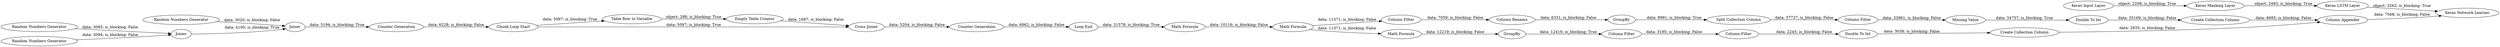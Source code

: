 digraph {
	"7450799009469485134_10" [label="Empty Table Creator"]
	"7450799009469485134_31" [label="Create Collection Column"]
	"7450799009469485134_16" [label="Math Formula"]
	"7450799009469485134_33" [label="Column Appender"]
	"7450799009469485134_5" [label="Random Numbers Generator"]
	"7450799009469485134_14" [label="Counter Generation"]
	"7450799009469485134_9" [label="Table Row to Variable"]
	"7450799009469485134_29" [label="Keras Network Learner"]
	"7450799009469485134_4" [label="Random Numbers Generator"]
	"7450799009469485134_26" [label="Keras Input Layer"]
	"7450799009469485134_20" [label="Split Collection Column"]
	"7450799009469485134_8" [label="Chunk Loop Start"]
	"7450799009469485134_24" [label="Column Filter"]
	"7450799009469485134_7" [label=Joiner]
	"7450799009469485134_3" [label="Random Numbers Generator"]
	"7450799009469485134_35" [label="Double To Int"]
	"7450799009469485134_11" [label="Cross Joiner"]
	"7450799009469485134_27" [label="Keras Masking Layer"]
	"7450799009469485134_23" [label=GroupBy]
	"7450799009469485134_15" [label="Math Formula"]
	"7450799009469485134_17" [label="Column Filter"]
	"7450799009469485134_32" [label="Column Filter"]
	"7450799009469485134_21" [label="Column Filter"]
	"7450799009469485134_30" [label="Create Collection Column"]
	"7450799009469485134_25" [label="Missing Value"]
	"7450799009469485134_34" [label="Double To Int"]
	"7450799009469485134_19" [label=GroupBy]
	"7450799009469485134_6" [label=Joiner]
	"7450799009469485134_18" [label="Column Rename"]
	"7450799009469485134_22" [label="Math Formula"]
	"7450799009469485134_28" [label="Keras LSTM Layer"]
	"7450799009469485134_12" [label="Loop End"]
	"7450799009469485134_13" [label="Counter Generation"]
	"7450799009469485134_16" -> "7450799009469485134_17" [label="data: 11371; is_blocking: False"]
	"7450799009469485134_12" -> "7450799009469485134_15" [label="data: 31578; is_blocking: True"]
	"7450799009469485134_15" -> "7450799009469485134_16" [label="data: 10116; is_blocking: False"]
	"7450799009469485134_30" -> "7450799009469485134_33" [label="data: 6685; is_blocking: False"]
	"7450799009469485134_7" -> "7450799009469485134_13" [label="data: 5194; is_blocking: True"]
	"7450799009469485134_35" -> "7450799009469485134_31" [label="data: 3038; is_blocking: False"]
	"7450799009469485134_19" -> "7450799009469485134_20" [label="data: 8991; is_blocking: True"]
	"7450799009469485134_25" -> "7450799009469485134_34" [label="data: 34757; is_blocking: True"]
	"7450799009469485134_32" -> "7450799009469485134_35" [label="data: 2245; is_blocking: False"]
	"7450799009469485134_31" -> "7450799009469485134_33" [label="data: 2835; is_blocking: False"]
	"7450799009469485134_10" -> "7450799009469485134_11" [label="data: 1687; is_blocking: False"]
	"7450799009469485134_22" -> "7450799009469485134_23" [label="data: 12219; is_blocking: False"]
	"7450799009469485134_33" -> "7450799009469485134_29" [label="data: 7568; is_blocking: False"]
	"7450799009469485134_14" -> "7450799009469485134_12" [label="data: 6862; is_blocking: False"]
	"7450799009469485134_20" -> "7450799009469485134_21" [label="data: 37727; is_blocking: False"]
	"7450799009469485134_21" -> "7450799009469485134_25" [label="data: 33961; is_blocking: False"]
	"7450799009469485134_24" -> "7450799009469485134_32" [label="data: 3195; is_blocking: False"]
	"7450799009469485134_28" -> "7450799009469485134_29" [label="object: 3262; is_blocking: True"]
	"7450799009469485134_16" -> "7450799009469485134_22" [label="data: 11371; is_blocking: False"]
	"7450799009469485134_4" -> "7450799009469485134_6" [label="data: 3085; is_blocking: False"]
	"7450799009469485134_3" -> "7450799009469485134_6" [label="data: 3094; is_blocking: False"]
	"7450799009469485134_17" -> "7450799009469485134_18" [label="data: 7059; is_blocking: False"]
	"7450799009469485134_27" -> "7450799009469485134_28" [label="object: 2493; is_blocking: True"]
	"7450799009469485134_26" -> "7450799009469485134_27" [label="object: 2208; is_blocking: True"]
	"7450799009469485134_8" -> "7450799009469485134_11" [label="data: 5097; is_blocking: True"]
	"7450799009469485134_11" -> "7450799009469485134_14" [label="data: 5204; is_blocking: False"]
	"7450799009469485134_23" -> "7450799009469485134_24" [label="data: 12416; is_blocking: True"]
	"7450799009469485134_6" -> "7450799009469485134_7" [label="data: 4195; is_blocking: True"]
	"7450799009469485134_34" -> "7450799009469485134_30" [label="data: 35169; is_blocking: False"]
	"7450799009469485134_9" -> "7450799009469485134_10" [label="object: 288; is_blocking: True"]
	"7450799009469485134_13" -> "7450799009469485134_8" [label="data: 6228; is_blocking: False"]
	"7450799009469485134_8" -> "7450799009469485134_9" [label="data: 5097; is_blocking: True"]
	"7450799009469485134_18" -> "7450799009469485134_19" [label="data: 6331; is_blocking: False"]
	"7450799009469485134_5" -> "7450799009469485134_7" [label="data: 3020; is_blocking: False"]
	rankdir=LR
}
